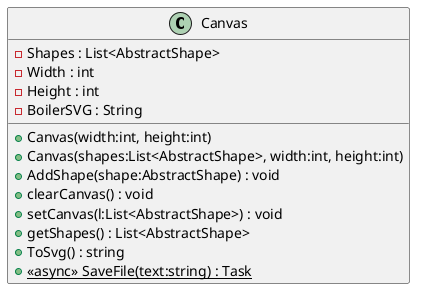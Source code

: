 @startuml
class Canvas {
    - Shapes : List<AbstractShape>
    - Width : int
    - Height : int
    + Canvas(width:int, height:int)
    + Canvas(shapes:List<AbstractShape>, width:int, height:int)
    - BoilerSVG : String
    + AddShape(shape:AbstractShape) : void
    + clearCanvas() : void
    + setCanvas(l:List<AbstractShape>) : void
    + getShapes() : List<AbstractShape>
    + ToSvg() : string
    + {static} <<async>> SaveFile(text:string) : Task
}
@enduml
